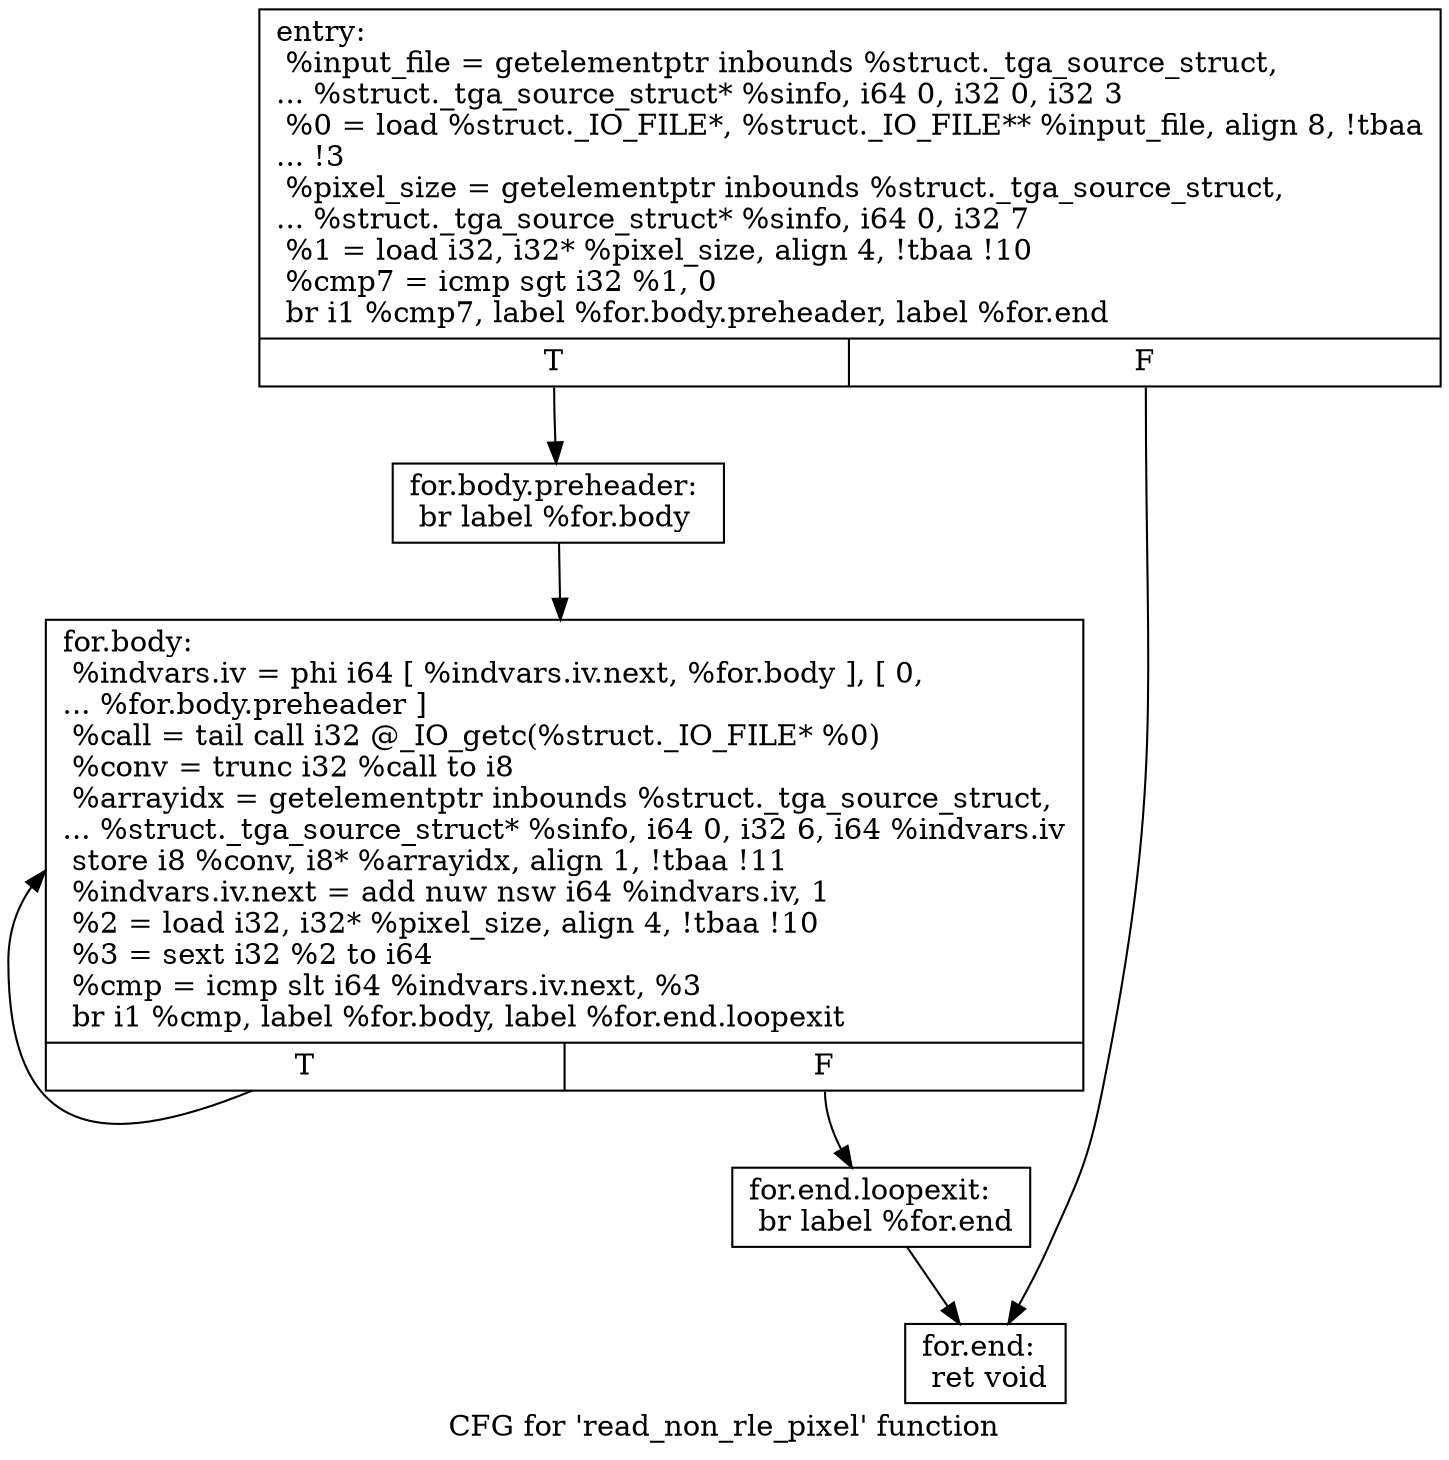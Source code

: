 digraph "CFG for 'read_non_rle_pixel' function" {
	label="CFG for 'read_non_rle_pixel' function";

	Node0x4eaa700 [shape=record,label="{entry:\l  %input_file = getelementptr inbounds %struct._tga_source_struct,\l... %struct._tga_source_struct* %sinfo, i64 0, i32 0, i32 3\l  %0 = load %struct._IO_FILE*, %struct._IO_FILE** %input_file, align 8, !tbaa\l... !3\l  %pixel_size = getelementptr inbounds %struct._tga_source_struct,\l... %struct._tga_source_struct* %sinfo, i64 0, i32 7\l  %1 = load i32, i32* %pixel_size, align 4, !tbaa !10\l  %cmp7 = icmp sgt i32 %1, 0\l  br i1 %cmp7, label %for.body.preheader, label %for.end\l|{<s0>T|<s1>F}}"];
	Node0x4eaa700:s0 -> Node0x4eaa9b0;
	Node0x4eaa700:s1 -> Node0x4eaaab0;
	Node0x4eaa9b0 [shape=record,label="{for.body.preheader:                               \l  br label %for.body\l}"];
	Node0x4eaa9b0 -> Node0x4eaac10;
	Node0x4eaac10 [shape=record,label="{for.body:                                         \l  %indvars.iv = phi i64 [ %indvars.iv.next, %for.body ], [ 0,\l... %for.body.preheader ]\l  %call = tail call i32 @_IO_getc(%struct._IO_FILE* %0)\l  %conv = trunc i32 %call to i8\l  %arrayidx = getelementptr inbounds %struct._tga_source_struct,\l... %struct._tga_source_struct* %sinfo, i64 0, i32 6, i64 %indvars.iv\l  store i8 %conv, i8* %arrayidx, align 1, !tbaa !11\l  %indvars.iv.next = add nuw nsw i64 %indvars.iv, 1\l  %2 = load i32, i32* %pixel_size, align 4, !tbaa !10\l  %3 = sext i32 %2 to i64\l  %cmp = icmp slt i64 %indvars.iv.next, %3\l  br i1 %cmp, label %for.body, label %for.end.loopexit\l|{<s0>T|<s1>F}}"];
	Node0x4eaac10:s0 -> Node0x4eaac10;
	Node0x4eaac10:s1 -> Node0x4eab380;
	Node0x4eab380 [shape=record,label="{for.end.loopexit:                                 \l  br label %for.end\l}"];
	Node0x4eab380 -> Node0x4eaaab0;
	Node0x4eaaab0 [shape=record,label="{for.end:                                          \l  ret void\l}"];
}
